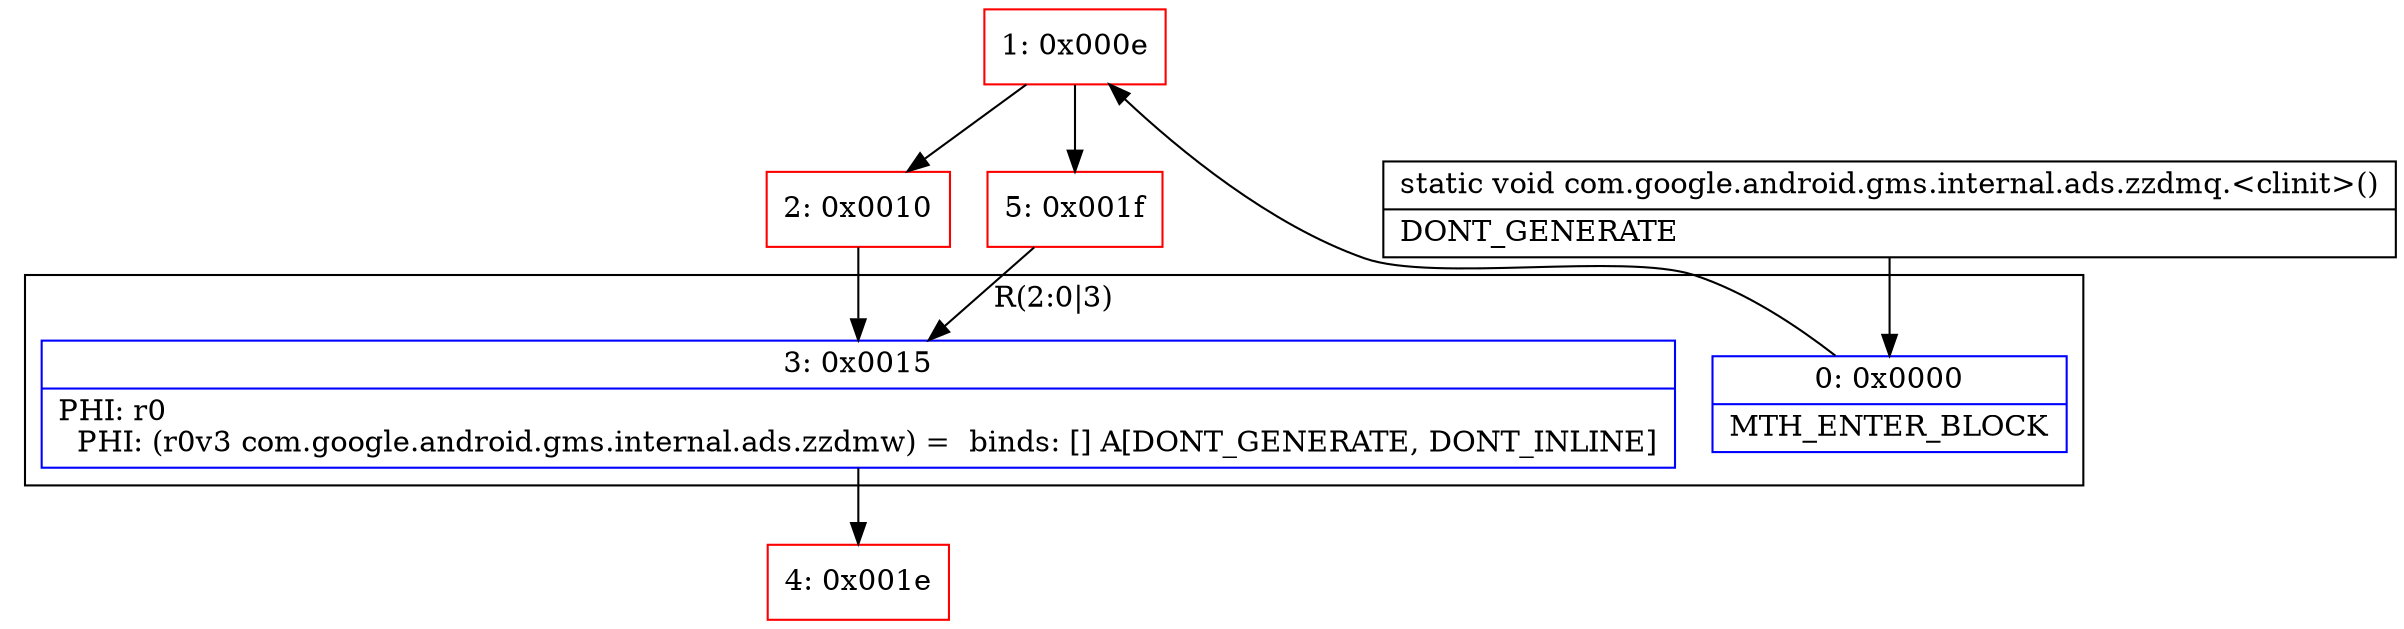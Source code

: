 digraph "CFG forcom.google.android.gms.internal.ads.zzdmq.\<clinit\>()V" {
subgraph cluster_Region_1934154188 {
label = "R(2:0|3)";
node [shape=record,color=blue];
Node_0 [shape=record,label="{0\:\ 0x0000|MTH_ENTER_BLOCK\l}"];
Node_3 [shape=record,label="{3\:\ 0x0015|PHI: r0 \l  PHI: (r0v3 com.google.android.gms.internal.ads.zzdmw) =  binds: [] A[DONT_GENERATE, DONT_INLINE]\l}"];
}
Node_1 [shape=record,color=red,label="{1\:\ 0x000e}"];
Node_2 [shape=record,color=red,label="{2\:\ 0x0010}"];
Node_4 [shape=record,color=red,label="{4\:\ 0x001e}"];
Node_5 [shape=record,color=red,label="{5\:\ 0x001f}"];
MethodNode[shape=record,label="{static void com.google.android.gms.internal.ads.zzdmq.\<clinit\>()  | DONT_GENERATE\l}"];
MethodNode -> Node_0;
Node_0 -> Node_1;
Node_3 -> Node_4;
Node_1 -> Node_2;
Node_1 -> Node_5;
Node_2 -> Node_3;
Node_5 -> Node_3;
}

